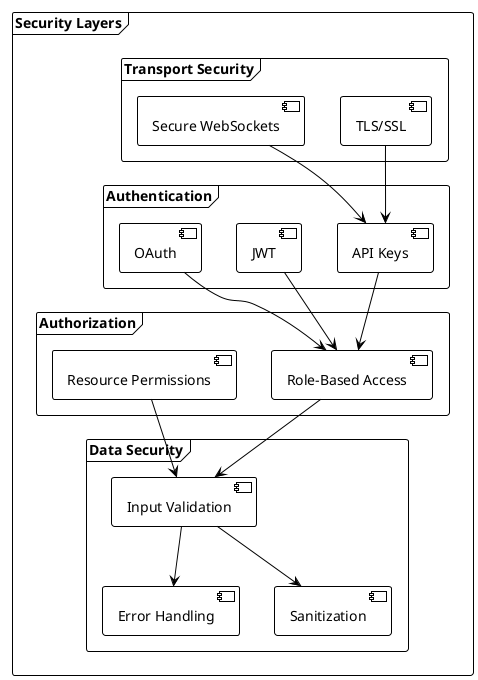 @startuml
!theme plain

frame "Security Layers" {
    frame "Transport Security" {
        [TLS/SSL] as tls
        [Secure WebSockets] as wss
    }
    
    frame "Authentication" {
        [API Keys] as apiKeys
        [JWT] as jwt
        [OAuth] as oauth
    }
    
    frame "Authorization" {
        [Role-Based Access] as rbac
        [Resource Permissions] as permissions
    }
    
    frame "Data Security" {
        [Input Validation] as validation
        [Error Handling] as error
        [Sanitization] as sanitize
    }
}

tls --> apiKeys
wss --> apiKeys

apiKeys --> rbac
jwt --> rbac
oauth --> rbac

rbac --> validation
permissions --> validation

validation --> error
validation --> sanitize

@enduml
